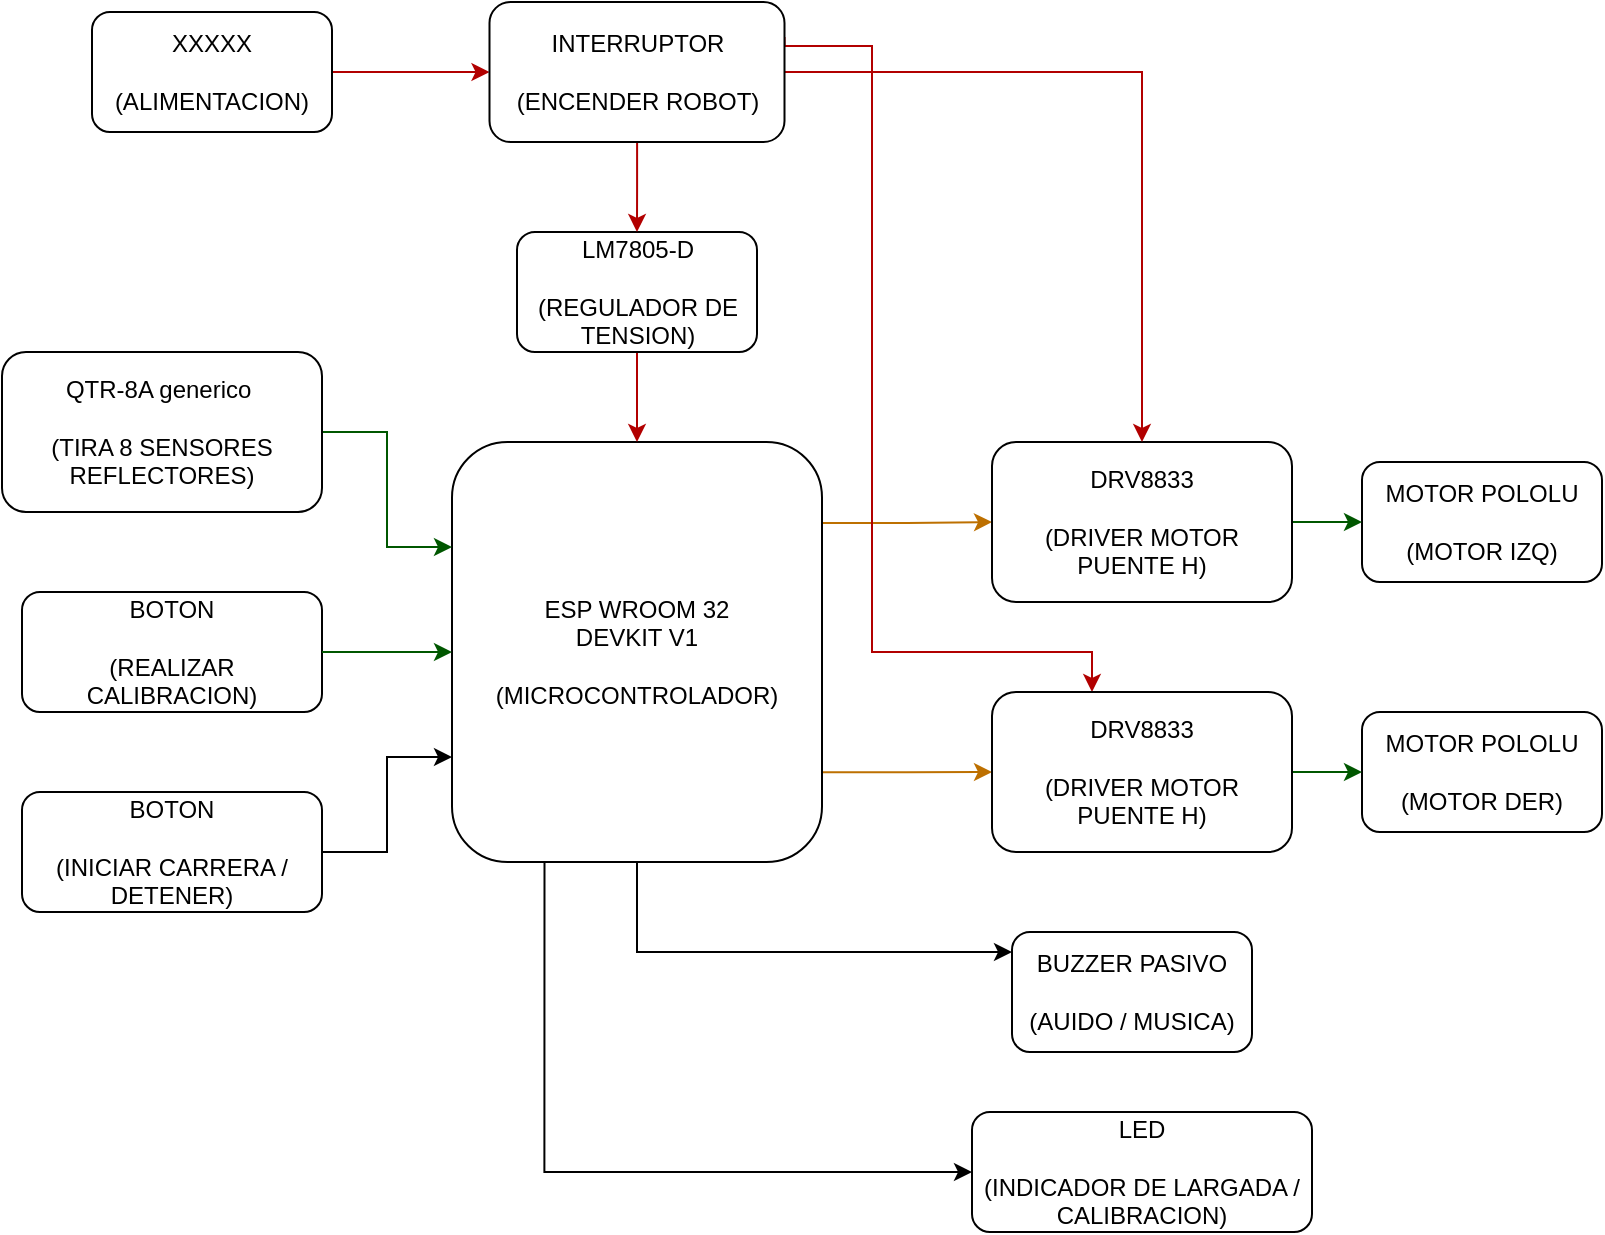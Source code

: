 <mxfile version="27.0.9" pages="3">
  <diagram name="v1" id="CPCL731hjDR9NnJwTcs2">
    <mxGraphModel dx="1062" dy="615" grid="1" gridSize="10" guides="1" tooltips="1" connect="1" arrows="1" fold="1" page="1" pageScale="1" pageWidth="850" pageHeight="1100" math="0" shadow="0">
      <root>
        <mxCell id="0" />
        <mxCell id="1" parent="0" />
        <mxCell id="5mye8fU9sfk64hy7KZgb-2" style="edgeStyle=orthogonalEdgeStyle;rounded=0;orthogonalLoop=1;jettySize=auto;html=1;exitX=0.995;exitY=0.193;exitDx=0;exitDy=0;entryX=0;entryY=0.5;entryDx=0;entryDy=0;fillColor=#f0a30a;strokeColor=#BD7000;exitPerimeter=0;" parent="1" source="w4-YsTCSeLVaFGpq1yZA-1" target="w4-YsTCSeLVaFGpq1yZA-9" edge="1">
          <mxGeometry relative="1" as="geometry" />
        </mxCell>
        <mxCell id="5mye8fU9sfk64hy7KZgb-3" style="edgeStyle=orthogonalEdgeStyle;rounded=0;orthogonalLoop=1;jettySize=auto;html=1;exitX=0.811;exitY=0.786;exitDx=0;exitDy=0;fillColor=#f0a30a;strokeColor=#BD7000;exitPerimeter=0;" parent="1" source="w4-YsTCSeLVaFGpq1yZA-1" target="tSdFRpx2JVoidltRWs37-2" edge="1">
          <mxGeometry relative="1" as="geometry" />
        </mxCell>
        <mxCell id="po5KRUnTWyywKNZyYcDQ-3" style="edgeStyle=orthogonalEdgeStyle;rounded=0;orthogonalLoop=1;jettySize=auto;html=1;exitX=0.25;exitY=1;exitDx=0;exitDy=0;entryX=0;entryY=0.5;entryDx=0;entryDy=0;" parent="1" source="w4-YsTCSeLVaFGpq1yZA-1" target="po5KRUnTWyywKNZyYcDQ-2" edge="1">
          <mxGeometry relative="1" as="geometry" />
        </mxCell>
        <mxCell id="w4-YsTCSeLVaFGpq1yZA-1" value="ESP WROOM 32&lt;div&gt;DEVKIT V1&lt;/div&gt;&lt;div&gt;&lt;br&gt;&lt;/div&gt;&lt;div&gt;(MICROCONTROLADOR)&lt;/div&gt;" style="rounded=1;whiteSpace=wrap;html=1;" parent="1" vertex="1">
          <mxGeometry x="240" y="495" width="185" height="210" as="geometry" />
        </mxCell>
        <mxCell id="5mye8fU9sfk64hy7KZgb-8" value="" style="edgeStyle=orthogonalEdgeStyle;rounded=0;orthogonalLoop=1;jettySize=auto;html=1;fillColor=#e51400;strokeColor=#B20000;" parent="1" source="w4-YsTCSeLVaFGpq1yZA-2" target="w4-YsTCSeLVaFGpq1yZA-19" edge="1">
          <mxGeometry relative="1" as="geometry" />
        </mxCell>
        <mxCell id="w4-YsTCSeLVaFGpq1yZA-2" value="&lt;div&gt;XXXXX&lt;/div&gt;&lt;div&gt;&lt;br&gt;&lt;/div&gt;(ALIMENTACION)" style="rounded=1;whiteSpace=wrap;html=1;" parent="1" vertex="1">
          <mxGeometry x="60" y="280" width="120" height="60" as="geometry" />
        </mxCell>
        <mxCell id="5mye8fU9sfk64hy7KZgb-6" style="edgeStyle=orthogonalEdgeStyle;rounded=0;orthogonalLoop=1;jettySize=auto;html=1;exitX=1;exitY=0.5;exitDx=0;exitDy=0;fillColor=#008a00;strokeColor=#005700;entryX=0;entryY=0.25;entryDx=0;entryDy=0;" parent="1" source="w4-YsTCSeLVaFGpq1yZA-4" target="w4-YsTCSeLVaFGpq1yZA-1" edge="1">
          <mxGeometry relative="1" as="geometry">
            <mxPoint x="240" y="550" as="targetPoint" />
          </mxGeometry>
        </mxCell>
        <mxCell id="w4-YsTCSeLVaFGpq1yZA-4" value="&lt;div&gt;QTR-8A generico&amp;nbsp;&lt;/div&gt;&lt;div&gt;&lt;br&gt;&lt;/div&gt;(TIRA 8&amp;nbsp;&lt;span style=&quot;background-color: transparent; color: light-dark(rgb(0, 0, 0), rgb(255, 255, 255));&quot;&gt;SENSORES REFLECTORES)&lt;/span&gt;" style="rounded=1;whiteSpace=wrap;html=1;" parent="1" vertex="1">
          <mxGeometry x="15" y="450" width="160" height="80" as="geometry" />
        </mxCell>
        <mxCell id="5mye8fU9sfk64hy7KZgb-7" style="edgeStyle=orthogonalEdgeStyle;rounded=0;orthogonalLoop=1;jettySize=auto;html=1;exitX=0.5;exitY=1;exitDx=0;exitDy=0;fillColor=#e51400;strokeColor=#B20000;" parent="1" source="w4-YsTCSeLVaFGpq1yZA-7" target="w4-YsTCSeLVaFGpq1yZA-1" edge="1">
          <mxGeometry relative="1" as="geometry" />
        </mxCell>
        <mxCell id="w4-YsTCSeLVaFGpq1yZA-7" value="&lt;div&gt;LM7805-D&lt;/div&gt;&lt;div&gt;&lt;br&gt;&lt;/div&gt;(REGULADOR DE TENSION)" style="rounded=1;whiteSpace=wrap;html=1;" parent="1" vertex="1">
          <mxGeometry x="272.5" y="390" width="120" height="60" as="geometry" />
        </mxCell>
        <mxCell id="w4-YsTCSeLVaFGpq1yZA-8" value="&lt;div&gt;MOTOR&amp;nbsp;&lt;span style=&quot;background-color: transparent; color: light-dark(rgb(0, 0, 0), rgb(255, 255, 255));&quot;&gt;POLOLU&lt;/span&gt;&lt;/div&gt;&lt;div&gt;&lt;br&gt;&lt;/div&gt;(MOTOR IZQ)" style="rounded=1;whiteSpace=wrap;html=1;" parent="1" vertex="1">
          <mxGeometry x="695" y="505" width="120" height="60" as="geometry" />
        </mxCell>
        <mxCell id="5mye8fU9sfk64hy7KZgb-5" style="edgeStyle=orthogonalEdgeStyle;rounded=0;orthogonalLoop=1;jettySize=auto;html=1;exitX=1;exitY=0.5;exitDx=0;exitDy=0;fillColor=#008a00;strokeColor=#005700;" parent="1" source="w4-YsTCSeLVaFGpq1yZA-9" target="w4-YsTCSeLVaFGpq1yZA-8" edge="1">
          <mxGeometry relative="1" as="geometry" />
        </mxCell>
        <mxCell id="w4-YsTCSeLVaFGpq1yZA-9" value="DRV8833&lt;br&gt;&lt;div&gt;&lt;br&gt;&lt;div&gt;(DRIVER MOTOR PUENTE H)&lt;/div&gt;&lt;/div&gt;" style="rounded=1;whiteSpace=wrap;html=1;" parent="1" vertex="1">
          <mxGeometry x="510" y="495" width="150" height="80" as="geometry" />
        </mxCell>
        <mxCell id="5mye8fU9sfk64hy7KZgb-9" style="edgeStyle=orthogonalEdgeStyle;rounded=0;orthogonalLoop=1;jettySize=auto;html=1;entryX=0.5;entryY=0;entryDx=0;entryDy=0;fillColor=#e51400;strokeColor=#B20000;" parent="1" source="w4-YsTCSeLVaFGpq1yZA-19" target="w4-YsTCSeLVaFGpq1yZA-9" edge="1">
          <mxGeometry relative="1" as="geometry" />
        </mxCell>
        <mxCell id="5mye8fU9sfk64hy7KZgb-10" value="" style="edgeStyle=orthogonalEdgeStyle;rounded=0;orthogonalLoop=1;jettySize=auto;html=1;fillColor=#e51400;strokeColor=#B20000;" parent="1" source="w4-YsTCSeLVaFGpq1yZA-19" target="w4-YsTCSeLVaFGpq1yZA-7" edge="1">
          <mxGeometry relative="1" as="geometry" />
        </mxCell>
        <mxCell id="Ol9v9kRSzQ-1q6YKcTj--1" style="edgeStyle=orthogonalEdgeStyle;rounded=0;orthogonalLoop=1;jettySize=auto;html=1;exitX=1;exitY=0.25;exitDx=0;exitDy=0;fillColor=#e51400;strokeColor=#B20000;" parent="1" source="w4-YsTCSeLVaFGpq1yZA-19" target="tSdFRpx2JVoidltRWs37-2" edge="1">
          <mxGeometry relative="1" as="geometry">
            <Array as="points">
              <mxPoint x="450" y="297" />
              <mxPoint x="450" y="600" />
              <mxPoint x="560" y="600" />
            </Array>
          </mxGeometry>
        </mxCell>
        <mxCell id="w4-YsTCSeLVaFGpq1yZA-19" value="&lt;div&gt;INTERRUPTOR&lt;/div&gt;&lt;div&gt;&lt;br&gt;&lt;/div&gt;(ENCENDER ROBOT)" style="rounded=1;whiteSpace=wrap;html=1;" parent="1" vertex="1">
          <mxGeometry x="258.75" y="275" width="147.5" height="70" as="geometry" />
        </mxCell>
        <mxCell id="tSdFRpx2JVoidltRWs37-1" value="&lt;div&gt;MOTOR&amp;nbsp;&lt;span style=&quot;background-color: transparent; color: light-dark(rgb(0, 0, 0), rgb(255, 255, 255));&quot;&gt;POLOLU&lt;/span&gt;&lt;/div&gt;&lt;div&gt;&lt;br&gt;&lt;/div&gt;(MOTOR DER&lt;span style=&quot;background-color: transparent; color: light-dark(rgb(0, 0, 0), rgb(255, 255, 255));&quot;&gt;)&lt;/span&gt;" style="rounded=1;whiteSpace=wrap;html=1;" parent="1" vertex="1">
          <mxGeometry x="695" y="630" width="120" height="60" as="geometry" />
        </mxCell>
        <mxCell id="5mye8fU9sfk64hy7KZgb-4" style="edgeStyle=orthogonalEdgeStyle;rounded=0;orthogonalLoop=1;jettySize=auto;html=1;exitX=1;exitY=0.5;exitDx=0;exitDy=0;fillColor=#008a00;strokeColor=#005700;" parent="1" source="tSdFRpx2JVoidltRWs37-2" target="tSdFRpx2JVoidltRWs37-1" edge="1">
          <mxGeometry relative="1" as="geometry" />
        </mxCell>
        <mxCell id="tSdFRpx2JVoidltRWs37-2" value="DRV8833&lt;br&gt;&lt;div&gt;&lt;br&gt;&lt;div&gt;(DRIVER MOTOR PUENTE H)&lt;/div&gt;&lt;/div&gt;" style="rounded=1;whiteSpace=wrap;html=1;" parent="1" vertex="1">
          <mxGeometry x="510" y="620" width="150" height="80" as="geometry" />
        </mxCell>
        <mxCell id="-XafCM_N5qRVlLVI31-0-1" value="&lt;div&gt;BOTON&lt;/div&gt;&lt;div&gt;&lt;br&gt;&lt;/div&gt;(REALIZAR CALIBRACION)" style="rounded=1;whiteSpace=wrap;html=1;" parent="1" vertex="1">
          <mxGeometry x="25" y="570" width="150" height="60" as="geometry" />
        </mxCell>
        <mxCell id="-XafCM_N5qRVlLVI31-0-2" style="edgeStyle=orthogonalEdgeStyle;rounded=0;orthogonalLoop=1;jettySize=auto;html=1;fillColor=#008a00;strokeColor=#005700;" parent="1" source="-XafCM_N5qRVlLVI31-0-1" target="w4-YsTCSeLVaFGpq1yZA-1" edge="1">
          <mxGeometry relative="1" as="geometry">
            <mxPoint x="200" y="680" as="sourcePoint" />
            <mxPoint x="260" y="680" as="targetPoint" />
          </mxGeometry>
        </mxCell>
        <mxCell id="SCbr4b1KcF2p0pcx5JnF-1" style="edgeStyle=orthogonalEdgeStyle;rounded=0;orthogonalLoop=1;jettySize=auto;html=1;" parent="1" source="w4-YsTCSeLVaFGpq1yZA-1" target="SCbr4b1KcF2p0pcx5JnF-2" edge="1">
          <mxGeometry relative="1" as="geometry">
            <Array as="points">
              <mxPoint x="332" y="750" />
            </Array>
            <mxPoint x="425" y="750" as="sourcePoint" />
          </mxGeometry>
        </mxCell>
        <mxCell id="SCbr4b1KcF2p0pcx5JnF-2" value="BUZZER PASIVO&lt;div&gt;&lt;div&gt;&lt;br&gt;&lt;/div&gt;&lt;div&gt;(AUIDO / MUSICA)&lt;/div&gt;&lt;/div&gt;" style="rounded=1;whiteSpace=wrap;html=1;" parent="1" vertex="1">
          <mxGeometry x="520" y="740" width="120" height="60" as="geometry" />
        </mxCell>
        <mxCell id="po5KRUnTWyywKNZyYcDQ-2" value="&lt;div&gt;LED&lt;/div&gt;&lt;div&gt;&lt;br&gt;&lt;/div&gt;(INDICADOR DE LARGADA / CALIBRACION)" style="rounded=1;whiteSpace=wrap;html=1;" parent="1" vertex="1">
          <mxGeometry x="500" y="830" width="170" height="60" as="geometry" />
        </mxCell>
        <mxCell id="po5KRUnTWyywKNZyYcDQ-4" value="&lt;div&gt;BOTON&lt;/div&gt;&lt;div&gt;&lt;br&gt;&lt;/div&gt;(INICIAR CARRERA / DETENER)" style="rounded=1;whiteSpace=wrap;html=1;" parent="1" vertex="1">
          <mxGeometry x="25" y="670" width="150" height="60" as="geometry" />
        </mxCell>
        <mxCell id="po5KRUnTWyywKNZyYcDQ-5" style="edgeStyle=orthogonalEdgeStyle;rounded=0;orthogonalLoop=1;jettySize=auto;html=1;exitX=1;exitY=0.5;exitDx=0;exitDy=0;entryX=0;entryY=0.75;entryDx=0;entryDy=0;" parent="1" source="po5KRUnTWyywKNZyYcDQ-4" target="w4-YsTCSeLVaFGpq1yZA-1" edge="1">
          <mxGeometry relative="1" as="geometry" />
        </mxCell>
      </root>
    </mxGraphModel>
  </diagram>
  <diagram name="v2 ?" id="m_GTb9kG5W4aG8iNkoZz">
    <mxGraphModel dx="863" dy="500" grid="1" gridSize="10" guides="1" tooltips="1" connect="1" arrows="1" fold="1" page="1" pageScale="1" pageWidth="850" pageHeight="1100" math="0" shadow="0">
      <root>
        <mxCell id="WJctupeSjXz4ceWDNvC2-0" />
        <mxCell id="WJctupeSjXz4ceWDNvC2-1" parent="WJctupeSjXz4ceWDNvC2-0" />
        <mxCell id="WJctupeSjXz4ceWDNvC2-2" style="edgeStyle=orthogonalEdgeStyle;rounded=0;orthogonalLoop=1;jettySize=auto;html=1;exitX=0.999;exitY=0.114;exitDx=0;exitDy=0;fillColor=#f0a30a;strokeColor=#BD7000;exitPerimeter=0;entryX=0;entryY=0.5;entryDx=0;entryDy=0;" parent="WJctupeSjXz4ceWDNvC2-1" source="WJctupeSjXz4ceWDNvC2-4" target="ZArVrt2zg_2M8aDylMOV-10" edge="1">
          <mxGeometry relative="1" as="geometry" />
        </mxCell>
        <mxCell id="ZArVrt2zg_2M8aDylMOV-5" style="edgeStyle=orthogonalEdgeStyle;rounded=0;orthogonalLoop=1;jettySize=auto;html=1;" parent="WJctupeSjXz4ceWDNvC2-1" source="WJctupeSjXz4ceWDNvC2-4" target="ZArVrt2zg_2M8aDylMOV-0" edge="1">
          <mxGeometry relative="1" as="geometry">
            <Array as="points">
              <mxPoint x="450" y="670" />
              <mxPoint x="450" y="670" />
            </Array>
          </mxGeometry>
        </mxCell>
        <mxCell id="ZArVrt2zg_2M8aDylMOV-6" style="edgeStyle=orthogonalEdgeStyle;rounded=0;orthogonalLoop=1;jettySize=auto;html=1;exitX=1;exitY=0.75;exitDx=0;exitDy=0;" parent="WJctupeSjXz4ceWDNvC2-1" source="WJctupeSjXz4ceWDNvC2-4" target="ZArVrt2zg_2M8aDylMOV-3" edge="1">
          <mxGeometry relative="1" as="geometry" />
        </mxCell>
        <mxCell id="ZArVrt2zg_2M8aDylMOV-9" style="edgeStyle=orthogonalEdgeStyle;rounded=0;orthogonalLoop=1;jettySize=auto;html=1;exitX=0.5;exitY=1;exitDx=0;exitDy=0;entryX=0;entryY=0.5;entryDx=0;entryDy=0;" parent="WJctupeSjXz4ceWDNvC2-1" source="WJctupeSjXz4ceWDNvC2-4" target="ZArVrt2zg_2M8aDylMOV-1" edge="1">
          <mxGeometry relative="1" as="geometry" />
        </mxCell>
        <mxCell id="ZArVrt2zg_2M8aDylMOV-12" style="edgeStyle=orthogonalEdgeStyle;rounded=0;orthogonalLoop=1;jettySize=auto;html=1;" parent="WJctupeSjXz4ceWDNvC2-1" source="WJctupeSjXz4ceWDNvC2-4" target="ZArVrt2zg_2M8aDylMOV-11" edge="1">
          <mxGeometry relative="1" as="geometry" />
        </mxCell>
        <mxCell id="WJctupeSjXz4ceWDNvC2-4" value="ESP WROOM 32&lt;div&gt;DEVKIT V1&lt;/div&gt;&lt;div&gt;&lt;br&gt;&lt;/div&gt;&lt;div&gt;(MICROCONTROLADOR)&lt;/div&gt;" style="rounded=1;whiteSpace=wrap;html=1;" parent="WJctupeSjXz4ceWDNvC2-1" vertex="1">
          <mxGeometry x="247.5" y="495" width="170" height="305" as="geometry" />
        </mxCell>
        <mxCell id="WJctupeSjXz4ceWDNvC2-5" value="" style="edgeStyle=orthogonalEdgeStyle;rounded=0;orthogonalLoop=1;jettySize=auto;html=1;fillColor=#e51400;strokeColor=#B20000;" parent="WJctupeSjXz4ceWDNvC2-1" source="WJctupeSjXz4ceWDNvC2-6" target="WJctupeSjXz4ceWDNvC2-16" edge="1">
          <mxGeometry relative="1" as="geometry" />
        </mxCell>
        <mxCell id="WJctupeSjXz4ceWDNvC2-6" value="&lt;div&gt;XXXXX&lt;/div&gt;&lt;div&gt;&lt;br&gt;&lt;/div&gt;(ALIMENTACION)" style="rounded=1;whiteSpace=wrap;html=1;" parent="WJctupeSjXz4ceWDNvC2-1" vertex="1">
          <mxGeometry x="55" y="285" width="120" height="60" as="geometry" />
        </mxCell>
        <mxCell id="WJctupeSjXz4ceWDNvC2-7" style="edgeStyle=orthogonalEdgeStyle;rounded=0;orthogonalLoop=1;jettySize=auto;html=1;exitX=1;exitY=0.5;exitDx=0;exitDy=0;fillColor=#008a00;strokeColor=#005700;" parent="WJctupeSjXz4ceWDNvC2-1" source="WJctupeSjXz4ceWDNvC2-8" target="WJctupeSjXz4ceWDNvC2-4" edge="1">
          <mxGeometry relative="1" as="geometry">
            <Array as="points">
              <mxPoint x="230" y="600" />
              <mxPoint x="230" y="600" />
            </Array>
          </mxGeometry>
        </mxCell>
        <mxCell id="WJctupeSjXz4ceWDNvC2-8" value="&lt;div&gt;QTR-8A generico&amp;nbsp;&lt;/div&gt;&lt;div&gt;&lt;br&gt;&lt;/div&gt;(TIRA 8&amp;nbsp;&lt;span style=&quot;background-color: transparent; color: light-dark(rgb(0, 0, 0), rgb(255, 255, 255));&quot;&gt;SENSORES REFLECTORES)&lt;/span&gt;" style="rounded=1;whiteSpace=wrap;html=1;" parent="WJctupeSjXz4ceWDNvC2-1" vertex="1">
          <mxGeometry x="20" y="560" width="160" height="80" as="geometry" />
        </mxCell>
        <mxCell id="WJctupeSjXz4ceWDNvC2-9" style="edgeStyle=orthogonalEdgeStyle;rounded=0;orthogonalLoop=1;jettySize=auto;html=1;exitX=0.5;exitY=1;exitDx=0;exitDy=0;fillColor=#e51400;strokeColor=#B20000;" parent="WJctupeSjXz4ceWDNvC2-1" source="WJctupeSjXz4ceWDNvC2-10" target="WJctupeSjXz4ceWDNvC2-4" edge="1">
          <mxGeometry relative="1" as="geometry" />
        </mxCell>
        <mxCell id="WJctupeSjXz4ceWDNvC2-10" value="&lt;div&gt;LM7805-D&lt;/div&gt;&lt;div&gt;&lt;br&gt;&lt;/div&gt;(REGULADOR DE TENSION)" style="rounded=1;whiteSpace=wrap;html=1;" parent="WJctupeSjXz4ceWDNvC2-1" vertex="1">
          <mxGeometry x="272.5" y="390" width="120" height="60" as="geometry" />
        </mxCell>
        <mxCell id="WJctupeSjXz4ceWDNvC2-11" value="&lt;div&gt;MOTOR&amp;nbsp;&lt;span style=&quot;background-color: transparent; color: light-dark(rgb(0, 0, 0), rgb(255, 255, 255));&quot;&gt;POLOLU&lt;/span&gt;&lt;/div&gt;&lt;div&gt;&lt;br&gt;&lt;/div&gt;(MOTOR IZQ)" style="rounded=1;whiteSpace=wrap;html=1;" parent="WJctupeSjXz4ceWDNvC2-1" vertex="1">
          <mxGeometry x="875" y="430" width="120" height="60" as="geometry" />
        </mxCell>
        <mxCell id="WJctupeSjXz4ceWDNvC2-12" style="edgeStyle=orthogonalEdgeStyle;rounded=0;orthogonalLoop=1;jettySize=auto;html=1;exitX=1;exitY=0.5;exitDx=0;exitDy=0;fillColor=#008a00;strokeColor=#005700;" parent="WJctupeSjXz4ceWDNvC2-1" source="WJctupeSjXz4ceWDNvC2-13" target="WJctupeSjXz4ceWDNvC2-11" edge="1">
          <mxGeometry relative="1" as="geometry" />
        </mxCell>
        <mxCell id="WJctupeSjXz4ceWDNvC2-13" value="DRV8833&lt;br&gt;&lt;div&gt;&lt;br&gt;&lt;div&gt;(DRIVER MOTOR PUENTE H)&lt;/div&gt;&lt;/div&gt;" style="rounded=1;whiteSpace=wrap;html=1;" parent="WJctupeSjXz4ceWDNvC2-1" vertex="1">
          <mxGeometry x="665" y="420" width="150" height="80" as="geometry" />
        </mxCell>
        <mxCell id="WJctupeSjXz4ceWDNvC2-14" style="edgeStyle=orthogonalEdgeStyle;rounded=0;orthogonalLoop=1;jettySize=auto;html=1;entryX=0.5;entryY=0;entryDx=0;entryDy=0;fillColor=#e51400;strokeColor=#B20000;" parent="WJctupeSjXz4ceWDNvC2-1" source="WJctupeSjXz4ceWDNvC2-16" target="WJctupeSjXz4ceWDNvC2-13" edge="1">
          <mxGeometry relative="1" as="geometry" />
        </mxCell>
        <mxCell id="WJctupeSjXz4ceWDNvC2-15" value="" style="edgeStyle=orthogonalEdgeStyle;rounded=0;orthogonalLoop=1;jettySize=auto;html=1;fillColor=#e51400;strokeColor=#B20000;" parent="WJctupeSjXz4ceWDNvC2-1" source="WJctupeSjXz4ceWDNvC2-16" target="WJctupeSjXz4ceWDNvC2-10" edge="1">
          <mxGeometry relative="1" as="geometry" />
        </mxCell>
        <mxCell id="WJctupeSjXz4ceWDNvC2-16" value="&lt;div&gt;INTERRUPTOR&lt;/div&gt;&lt;div&gt;&lt;br&gt;&lt;/div&gt;(ENCENDER ROBOT)" style="rounded=1;whiteSpace=wrap;html=1;" parent="WJctupeSjXz4ceWDNvC2-1" vertex="1">
          <mxGeometry x="267.5" y="280" width="130" height="70" as="geometry" />
        </mxCell>
        <mxCell id="WJctupeSjXz4ceWDNvC2-17" value="&lt;div&gt;MOTOR&amp;nbsp;&lt;span style=&quot;background-color: transparent; color: light-dark(rgb(0, 0, 0), rgb(255, 255, 255));&quot;&gt;POLOLU&lt;/span&gt;&lt;/div&gt;&lt;div&gt;&lt;br&gt;&lt;/div&gt;(MOTOR DER&lt;span style=&quot;background-color: transparent; color: light-dark(rgb(0, 0, 0), rgb(255, 255, 255));&quot;&gt;)&lt;/span&gt;" style="rounded=1;whiteSpace=wrap;html=1;" parent="WJctupeSjXz4ceWDNvC2-1" vertex="1">
          <mxGeometry x="875" y="540" width="120" height="60" as="geometry" />
        </mxCell>
        <mxCell id="WJctupeSjXz4ceWDNvC2-18" style="edgeStyle=orthogonalEdgeStyle;rounded=0;orthogonalLoop=1;jettySize=auto;html=1;exitX=1;exitY=0.5;exitDx=0;exitDy=0;fillColor=#008a00;strokeColor=#005700;" parent="WJctupeSjXz4ceWDNvC2-1" source="WJctupeSjXz4ceWDNvC2-19" target="WJctupeSjXz4ceWDNvC2-17" edge="1">
          <mxGeometry relative="1" as="geometry" />
        </mxCell>
        <mxCell id="WJctupeSjXz4ceWDNvC2-19" value="DRV8833&lt;br&gt;&lt;div&gt;&lt;br&gt;&lt;div&gt;(DRIVER MOTOR PUENTE H)&lt;/div&gt;&lt;/div&gt;" style="rounded=1;whiteSpace=wrap;html=1;" parent="WJctupeSjXz4ceWDNvC2-1" vertex="1">
          <mxGeometry x="665" y="530" width="150" height="80" as="geometry" />
        </mxCell>
        <mxCell id="ZArVrt2zg_2M8aDylMOV-0" value="BOCINA&lt;div&gt;&lt;br&gt;&lt;/div&gt;&lt;div&gt;(AUIDO / MUSICA)&lt;/div&gt;" style="rounded=1;whiteSpace=wrap;html=1;" parent="WJctupeSjXz4ceWDNvC2-1" vertex="1">
          <mxGeometry x="515" y="640" width="120" height="60" as="geometry" />
        </mxCell>
        <mxCell id="ZArVrt2zg_2M8aDylMOV-1" value="&lt;div&gt;LED [INTERNO o EXTERNO]&lt;/div&gt;&lt;div&gt;&lt;br&gt;&lt;/div&gt;(INDICADOR CALIBRACION)" style="rounded=1;whiteSpace=wrap;html=1;" parent="WJctupeSjXz4ceWDNvC2-1" vertex="1">
          <mxGeometry x="490" y="840" width="170" height="60" as="geometry" />
        </mxCell>
        <mxCell id="ZArVrt2zg_2M8aDylMOV-8" value="" style="edgeStyle=orthogonalEdgeStyle;rounded=0;orthogonalLoop=1;jettySize=auto;html=1;" parent="WJctupeSjXz4ceWDNvC2-1" source="ZArVrt2zg_2M8aDylMOV-2" target="WJctupeSjXz4ceWDNvC2-4" edge="1">
          <mxGeometry relative="1" as="geometry">
            <Array as="points">
              <mxPoint x="230" y="720" />
              <mxPoint x="230" y="720" />
            </Array>
          </mxGeometry>
        </mxCell>
        <mxCell id="ZArVrt2zg_2M8aDylMOV-2" value="&lt;div&gt;SWITCH&lt;/div&gt;&lt;div&gt;&lt;br&gt;&lt;/div&gt;(INICIAR / FINALIZAR CALIBRACION)" style="rounded=1;whiteSpace=wrap;html=1;" parent="WJctupeSjXz4ceWDNvC2-1" vertex="1">
          <mxGeometry x="25" y="690" width="150" height="60" as="geometry" />
        </mxCell>
        <mxCell id="ZArVrt2zg_2M8aDylMOV-3" value="PANTALLA OLED&lt;div&gt;&lt;br&gt;&lt;/div&gt;&lt;div&gt;(CARAS o IMAGENES)&lt;/div&gt;" style="rounded=1;whiteSpace=wrap;html=1;" parent="WJctupeSjXz4ceWDNvC2-1" vertex="1">
          <mxGeometry x="510" y="730" width="130" height="70" as="geometry" />
        </mxCell>
        <mxCell id="ZArVrt2zg_2M8aDylMOV-14" value="" style="edgeStyle=orthogonalEdgeStyle;rounded=0;orthogonalLoop=1;jettySize=auto;html=1;" parent="WJctupeSjXz4ceWDNvC2-1" source="ZArVrt2zg_2M8aDylMOV-10" target="WJctupeSjXz4ceWDNvC2-13" edge="1">
          <mxGeometry relative="1" as="geometry" />
        </mxCell>
        <mxCell id="ZArVrt2zg_2M8aDylMOV-10" value="(OPTOACOPLADOR)" style="rounded=1;whiteSpace=wrap;html=1;" parent="WJctupeSjXz4ceWDNvC2-1" vertex="1">
          <mxGeometry x="480" y="430" width="140" height="60" as="geometry" />
        </mxCell>
        <mxCell id="ZArVrt2zg_2M8aDylMOV-13" value="" style="edgeStyle=orthogonalEdgeStyle;rounded=0;orthogonalLoop=1;jettySize=auto;html=1;" parent="WJctupeSjXz4ceWDNvC2-1" source="ZArVrt2zg_2M8aDylMOV-11" target="WJctupeSjXz4ceWDNvC2-19" edge="1">
          <mxGeometry relative="1" as="geometry" />
        </mxCell>
        <mxCell id="ZArVrt2zg_2M8aDylMOV-11" value="(OPTOACOPLADOR)" style="rounded=1;whiteSpace=wrap;html=1;" parent="WJctupeSjXz4ceWDNvC2-1" vertex="1">
          <mxGeometry x="480" y="540" width="140" height="60" as="geometry" />
        </mxCell>
        <mxCell id="ZArVrt2zg_2M8aDylMOV-15" style="edgeStyle=orthogonalEdgeStyle;rounded=0;orthogonalLoop=1;jettySize=auto;html=1;fillColor=#e51400;strokeColor=#B20000;" parent="WJctupeSjXz4ceWDNvC2-1" target="WJctupeSjXz4ceWDNvC2-19" edge="1">
          <mxGeometry relative="1" as="geometry">
            <mxPoint x="397.5" y="300" as="sourcePoint" />
            <mxPoint x="740.5" y="405" as="targetPoint" />
            <Array as="points">
              <mxPoint x="640" y="301" />
              <mxPoint x="640" y="520" />
              <mxPoint x="740" y="520" />
            </Array>
          </mxGeometry>
        </mxCell>
      </root>
    </mxGraphModel>
  </diagram>
  <diagram name="ideas" id="0JY0_O5cAXT2PBcfM1rL">
    <mxGraphModel dx="1062" dy="615" grid="1" gridSize="10" guides="1" tooltips="1" connect="1" arrows="1" fold="1" page="1" pageScale="1" pageWidth="850" pageHeight="1100" math="0" shadow="0">
      <root>
        <mxCell id="sNnUqrUCrI3OHbbkNl6b-0" />
        <mxCell id="sNnUqrUCrI3OHbbkNl6b-1" parent="sNnUqrUCrI3OHbbkNl6b-0" />
        <mxCell id="sNnUqrUCrI3OHbbkNl6b-2" value="ESP WROOM 32&lt;div&gt;DEVKIT V1&lt;/div&gt;&lt;div&gt;&lt;br&gt;&lt;/div&gt;&lt;div&gt;(MICROCONTROLADOR)&lt;/div&gt;" style="rounded=1;whiteSpace=wrap;html=1;" parent="sNnUqrUCrI3OHbbkNl6b-1" vertex="1">
          <mxGeometry x="250" y="250" width="185" height="210" as="geometry" />
        </mxCell>
        <mxCell id="sNnUqrUCrI3OHbbkNl6b-3" value="&lt;div&gt;XXXXX&lt;/div&gt;&lt;div&gt;&lt;br&gt;&lt;/div&gt;(BATERIA)" style="rounded=1;whiteSpace=wrap;html=1;" parent="sNnUqrUCrI3OHbbkNl6b-1" vertex="1">
          <mxGeometry x="75" y="70" width="120" height="60" as="geometry" />
        </mxCell>
        <mxCell id="sNnUqrUCrI3OHbbkNl6b-4" value="&lt;div&gt;QTR-8A generico&amp;nbsp;&lt;/div&gt;&lt;div&gt;&lt;br&gt;&lt;/div&gt;(TIRA 8&amp;nbsp;&lt;span style=&quot;background-color: transparent; color: light-dark(rgb(0, 0, 0), rgb(255, 255, 255));&quot;&gt;SENSORES)&lt;/span&gt;" style="rounded=1;whiteSpace=wrap;html=1;" parent="sNnUqrUCrI3OHbbkNl6b-1" vertex="1">
          <mxGeometry x="60" y="370" width="140" height="70" as="geometry" />
        </mxCell>
        <mxCell id="sNnUqrUCrI3OHbbkNl6b-5" value="&lt;div&gt;LM7805-D&lt;/div&gt;&lt;div&gt;&lt;br&gt;&lt;/div&gt;(REGULADOR DE TENSION)" style="rounded=1;whiteSpace=wrap;html=1;" parent="sNnUqrUCrI3OHbbkNl6b-1" vertex="1">
          <mxGeometry x="80" y="250" width="120" height="60" as="geometry" />
        </mxCell>
        <mxCell id="sNnUqrUCrI3OHbbkNl6b-6" value="&lt;div&gt;MOTOR&amp;nbsp;&lt;span style=&quot;background-color: transparent; color: light-dark(rgb(0, 0, 0), rgb(255, 255, 255));&quot;&gt;POLOLU&lt;/span&gt;&lt;/div&gt;&lt;div&gt;&lt;br&gt;&lt;/div&gt;(MOTORES)" style="rounded=1;whiteSpace=wrap;html=1;" parent="sNnUqrUCrI3OHbbkNl6b-1" vertex="1">
          <mxGeometry x="630" y="250" width="120" height="60" as="geometry" />
        </mxCell>
        <mxCell id="sNnUqrUCrI3OHbbkNl6b-7" value="DRV8833&lt;br&gt;&lt;div&gt;&lt;br&gt;&lt;div&gt;(DRIVER MOTOR PUENTE H)&lt;/div&gt;&lt;/div&gt;" style="rounded=1;whiteSpace=wrap;html=1;" parent="sNnUqrUCrI3OHbbkNl6b-1" vertex="1">
          <mxGeometry x="480" y="250" width="120" height="60" as="geometry" />
        </mxCell>
        <mxCell id="sNnUqrUCrI3OHbbkNl6b-8" style="edgeStyle=orthogonalEdgeStyle;rounded=0;orthogonalLoop=1;jettySize=auto;html=1;exitX=0.5;exitY=0;exitDx=0;exitDy=0;dashed=1;" parent="sNnUqrUCrI3OHbbkNl6b-1" source="sNnUqrUCrI3OHbbkNl6b-9" target="sNnUqrUCrI3OHbbkNl6b-2" edge="1">
          <mxGeometry relative="1" as="geometry" />
        </mxCell>
        <mxCell id="sNnUqrUCrI3OHbbkNl6b-9" value="&lt;div&gt;MANDO PS4 (?)&lt;/div&gt;&lt;div&gt;&lt;br&gt;&lt;/div&gt;(CONTROL)" style="rounded=1;whiteSpace=wrap;html=1;" parent="sNnUqrUCrI3OHbbkNl6b-1" vertex="1">
          <mxGeometry x="282.5" y="560" width="120" height="60" as="geometry" />
        </mxCell>
        <mxCell id="sNnUqrUCrI3OHbbkNl6b-10" value="BOCINA&lt;div&gt;&lt;br&gt;&lt;/div&gt;&lt;div&gt;(AUIDO / MUSICA)&lt;/div&gt;" style="rounded=1;whiteSpace=wrap;html=1;" parent="sNnUqrUCrI3OHbbkNl6b-1" vertex="1">
          <mxGeometry x="162.5" y="680" width="120" height="60" as="geometry" />
        </mxCell>
        <mxCell id="sNnUqrUCrI3OHbbkNl6b-11" value="&lt;div&gt;LED [INTERNO o EXTERNO]&lt;/div&gt;&lt;div&gt;&lt;br&gt;&lt;/div&gt;(INDICADOR CALIBRACION)" style="rounded=1;whiteSpace=wrap;html=1;" parent="sNnUqrUCrI3OHbbkNl6b-1" vertex="1">
          <mxGeometry x="235" y="870" width="170" height="60" as="geometry" />
        </mxCell>
        <mxCell id="sNnUqrUCrI3OHbbkNl6b-12" value="&lt;div&gt;SWITCH&lt;/div&gt;&lt;div&gt;&lt;br&gt;&lt;/div&gt;(INICIAR / FINALIZAR CALIBRACION)" style="rounded=1;whiteSpace=wrap;html=1;" parent="sNnUqrUCrI3OHbbkNl6b-1" vertex="1">
          <mxGeometry x="60" y="870" width="150" height="60" as="geometry" />
        </mxCell>
        <mxCell id="sNnUqrUCrI3OHbbkNl6b-13" value="&lt;div&gt;MODULO RF o IR&lt;/div&gt;&lt;div&gt;&lt;br&gt;&lt;/div&gt;(KILL-SWITCH)" style="rounded=1;whiteSpace=wrap;html=1;" parent="sNnUqrUCrI3OHbbkNl6b-1" vertex="1">
          <mxGeometry x="640" y="640" width="120" height="60" as="geometry" />
        </mxCell>
        <mxCell id="sNnUqrUCrI3OHbbkNl6b-14" value="&lt;div&gt;INTERRUPTOR&lt;/div&gt;&lt;div&gt;&lt;br&gt;&lt;/div&gt;(ENCENDER ROBOT)" style="rounded=1;whiteSpace=wrap;html=1;" parent="sNnUqrUCrI3OHbbkNl6b-1" vertex="1">
          <mxGeometry x="70" y="150" width="130" height="70" as="geometry" />
        </mxCell>
        <mxCell id="sNnUqrUCrI3OHbbkNl6b-15" value="&lt;div&gt;DOS 7-SEGMENTOS&lt;/div&gt;&lt;div&gt;&lt;br&gt;&lt;/div&gt;(INDICADOR NRO DE ROBOT)" style="rounded=1;whiteSpace=wrap;html=1;shadow=0;" parent="sNnUqrUCrI3OHbbkNl6b-1" vertex="1">
          <mxGeometry x="635" y="800" width="130" height="70" as="geometry" />
        </mxCell>
        <mxCell id="sNnUqrUCrI3OHbbkNl6b-16" value="&lt;div&gt;LEDS&lt;/div&gt;&lt;div&gt;&lt;br&gt;&lt;/div&gt;(JUEGO DE LUCES)" style="rounded=1;whiteSpace=wrap;html=1;" parent="sNnUqrUCrI3OHbbkNl6b-1" vertex="1">
          <mxGeometry x="635" y="720" width="120" height="60" as="geometry" />
        </mxCell>
        <mxCell id="sNnUqrUCrI3OHbbkNl6b-17" value="PANTALLA OLED&lt;div&gt;&lt;br&gt;&lt;/div&gt;&lt;div&gt;(CARAS o IMAGENES)&lt;/div&gt;" style="rounded=1;whiteSpace=wrap;html=1;" parent="sNnUqrUCrI3OHbbkNl6b-1" vertex="1">
          <mxGeometry x="152.5" y="770" width="130" height="70" as="geometry" />
        </mxCell>
        <mxCell id="sNnUqrUCrI3OHbbkNl6b-18" value="MATRIZ 8X8&lt;br&gt;&lt;div&gt;&lt;br&gt;&lt;/div&gt;&lt;div&gt;(CARAS o IMAGENES)&lt;/div&gt;" style="rounded=1;whiteSpace=wrap;html=1;" parent="sNnUqrUCrI3OHbbkNl6b-1" vertex="1">
          <mxGeometry x="635" y="880" width="130" height="70" as="geometry" />
        </mxCell>
      </root>
    </mxGraphModel>
  </diagram>
</mxfile>
